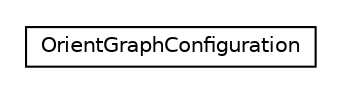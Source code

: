 #!/usr/local/bin/dot
#
# Class diagram 
# Generated by UMLGraph version R5_6-24-gf6e263 (http://www.umlgraph.org/)
#

digraph G {
	edge [fontname="Helvetica",fontsize=10,labelfontname="Helvetica",labelfontsize=10];
	node [fontname="Helvetica",fontsize=10,shape=plaintext];
	nodesep=0.25;
	ranksep=0.5;
	// com.tinkerpop.rexster.OrientGraphConfiguration
	c373637 [label=<<table title="com.tinkerpop.rexster.OrientGraphConfiguration" border="0" cellborder="1" cellspacing="0" cellpadding="2" port="p" href="./OrientGraphConfiguration.html">
		<tr><td><table border="0" cellspacing="0" cellpadding="1">
<tr><td align="center" balign="center"> OrientGraphConfiguration </td></tr>
		</table></td></tr>
		</table>>, URL="./OrientGraphConfiguration.html", fontname="Helvetica", fontcolor="black", fontsize=10.0];
}


